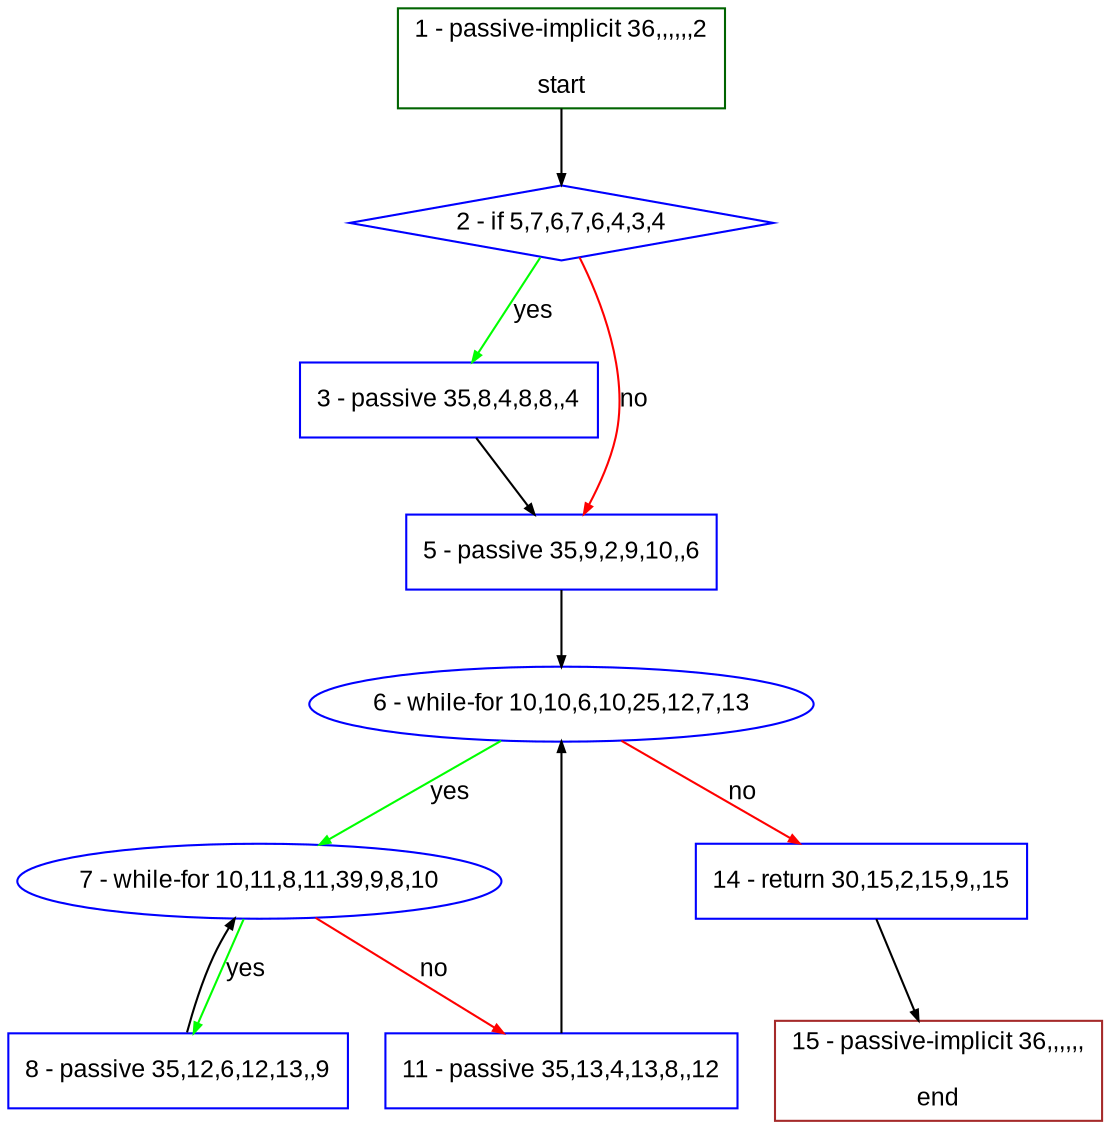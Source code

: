 digraph "" {
  graph [bgcolor="white", fillcolor="#FFFFCC", pack="true", packmode="clust", fontname="Arial", label="", fontsize="12", compound="true", style="rounded,filled"];
  node [node_initialized="no", fillcolor="white", fontname="Arial", label="", color="grey", fontsize="12", fixedsize="false", compound="true", shape="rectangle", style="filled"];
  edge [arrowtail="none", lhead="", fontcolor="black", fontname="Arial", label="", color="black", fontsize="12", arrowhead="normal", arrowsize="0.5", compound="true", ltail="", dir="forward"];
  __N1 [fillcolor="#ffffff", label="2 - if 5,7,6,7,6,4,3,4", color="#0000ff", shape="diamond", style="filled"];
  __N2 [fillcolor="#ffffff", label="1 - passive-implicit 36,,,,,,2\n\nstart", color="#006400", shape="box", style="filled"];
  __N3 [fillcolor="#ffffff", label="3 - passive 35,8,4,8,8,,4", color="#0000ff", shape="box", style="filled"];
  __N4 [fillcolor="#ffffff", label="5 - passive 35,9,2,9,10,,6", color="#0000ff", shape="box", style="filled"];
  __N5 [fillcolor="#ffffff", label="6 - while-for 10,10,6,10,25,12,7,13", color="#0000ff", shape="oval", style="filled"];
  __N6 [fillcolor="#ffffff", label="7 - while-for 10,11,8,11,39,9,8,10", color="#0000ff", shape="oval", style="filled"];
  __N7 [fillcolor="#ffffff", label="14 - return 30,15,2,15,9,,15", color="#0000ff", shape="box", style="filled"];
  __N8 [fillcolor="#ffffff", label="8 - passive 35,12,6,12,13,,9", color="#0000ff", shape="box", style="filled"];
  __N9 [fillcolor="#ffffff", label="11 - passive 35,13,4,13,8,,12", color="#0000ff", shape="box", style="filled"];
  __N10 [fillcolor="#ffffff", label="15 - passive-implicit 36,,,,,,\n\nend", color="#a52a2a", shape="box", style="filled"];
  __N2 -> __N1 [arrowtail="none", color="#000000", label="", arrowhead="normal", dir="forward"];
  __N1 -> __N3 [arrowtail="none", color="#00ff00", label="yes", arrowhead="normal", dir="forward"];
  __N1 -> __N4 [arrowtail="none", color="#ff0000", label="no", arrowhead="normal", dir="forward"];
  __N3 -> __N4 [arrowtail="none", color="#000000", label="", arrowhead="normal", dir="forward"];
  __N4 -> __N5 [arrowtail="none", color="#000000", label="", arrowhead="normal", dir="forward"];
  __N5 -> __N6 [arrowtail="none", color="#00ff00", label="yes", arrowhead="normal", dir="forward"];
  __N5 -> __N7 [arrowtail="none", color="#ff0000", label="no", arrowhead="normal", dir="forward"];
  __N6 -> __N8 [arrowtail="none", color="#00ff00", label="yes", arrowhead="normal", dir="forward"];
  __N8 -> __N6 [arrowtail="none", color="#000000", label="", arrowhead="normal", dir="forward"];
  __N6 -> __N9 [arrowtail="none", color="#ff0000", label="no", arrowhead="normal", dir="forward"];
  __N9 -> __N5 [arrowtail="none", color="#000000", label="", arrowhead="normal", dir="forward"];
  __N7 -> __N10 [arrowtail="none", color="#000000", label="", arrowhead="normal", dir="forward"];
}

